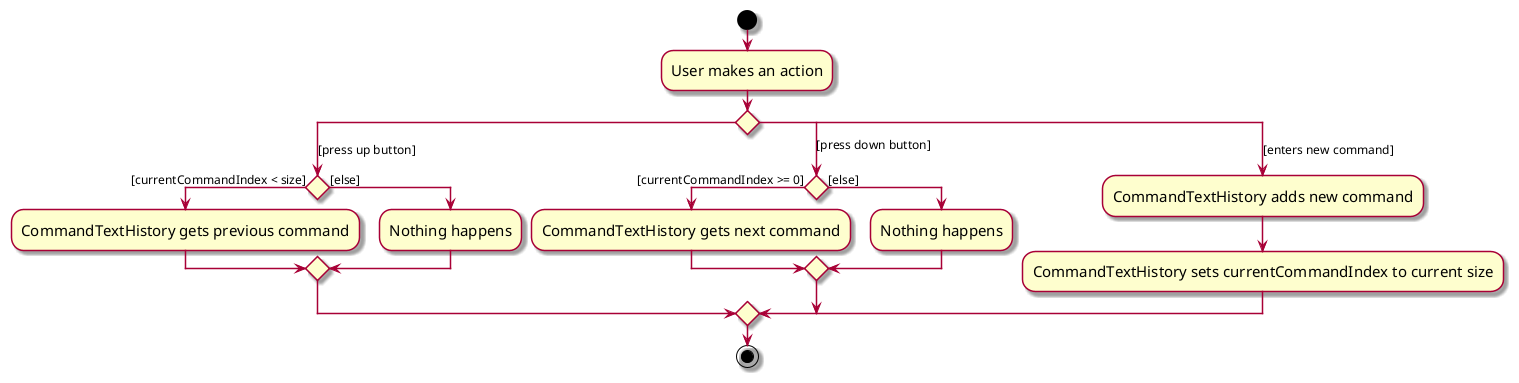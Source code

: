 @startuml

skin rose
skinparam ActivityFontSize 15
skinparam ArrowFontSize 12

start
:User makes an action;
switch()
case ([press up button])
    if () then ([currentCommandIndex < size])
        :CommandTextHistory gets previous command;
    else ([else])
        :Nothing happens;
    endif
case ([press down button])
    if () then ([currentCommandIndex >= 0])
        :CommandTextHistory gets next command;
    else ([else])
        :Nothing happens;
    endif
case ([enters new command])
    :CommandTextHistory adds new command;
    :CommandTextHistory sets currentCommandIndex to current size;
endswitch
stop

@enduml
